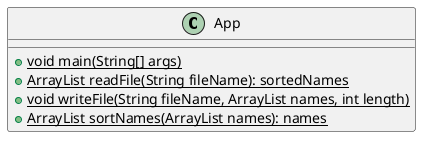@startuml

class App {
    +{static} void main(String[] args)
    +{static} ArrayList readFile(String fileName): sortedNames
    +{static} void writeFile(String fileName, ArrayList names, int length)
    +{static} ArrayList sortNames(ArrayList names): names
}

@enduml